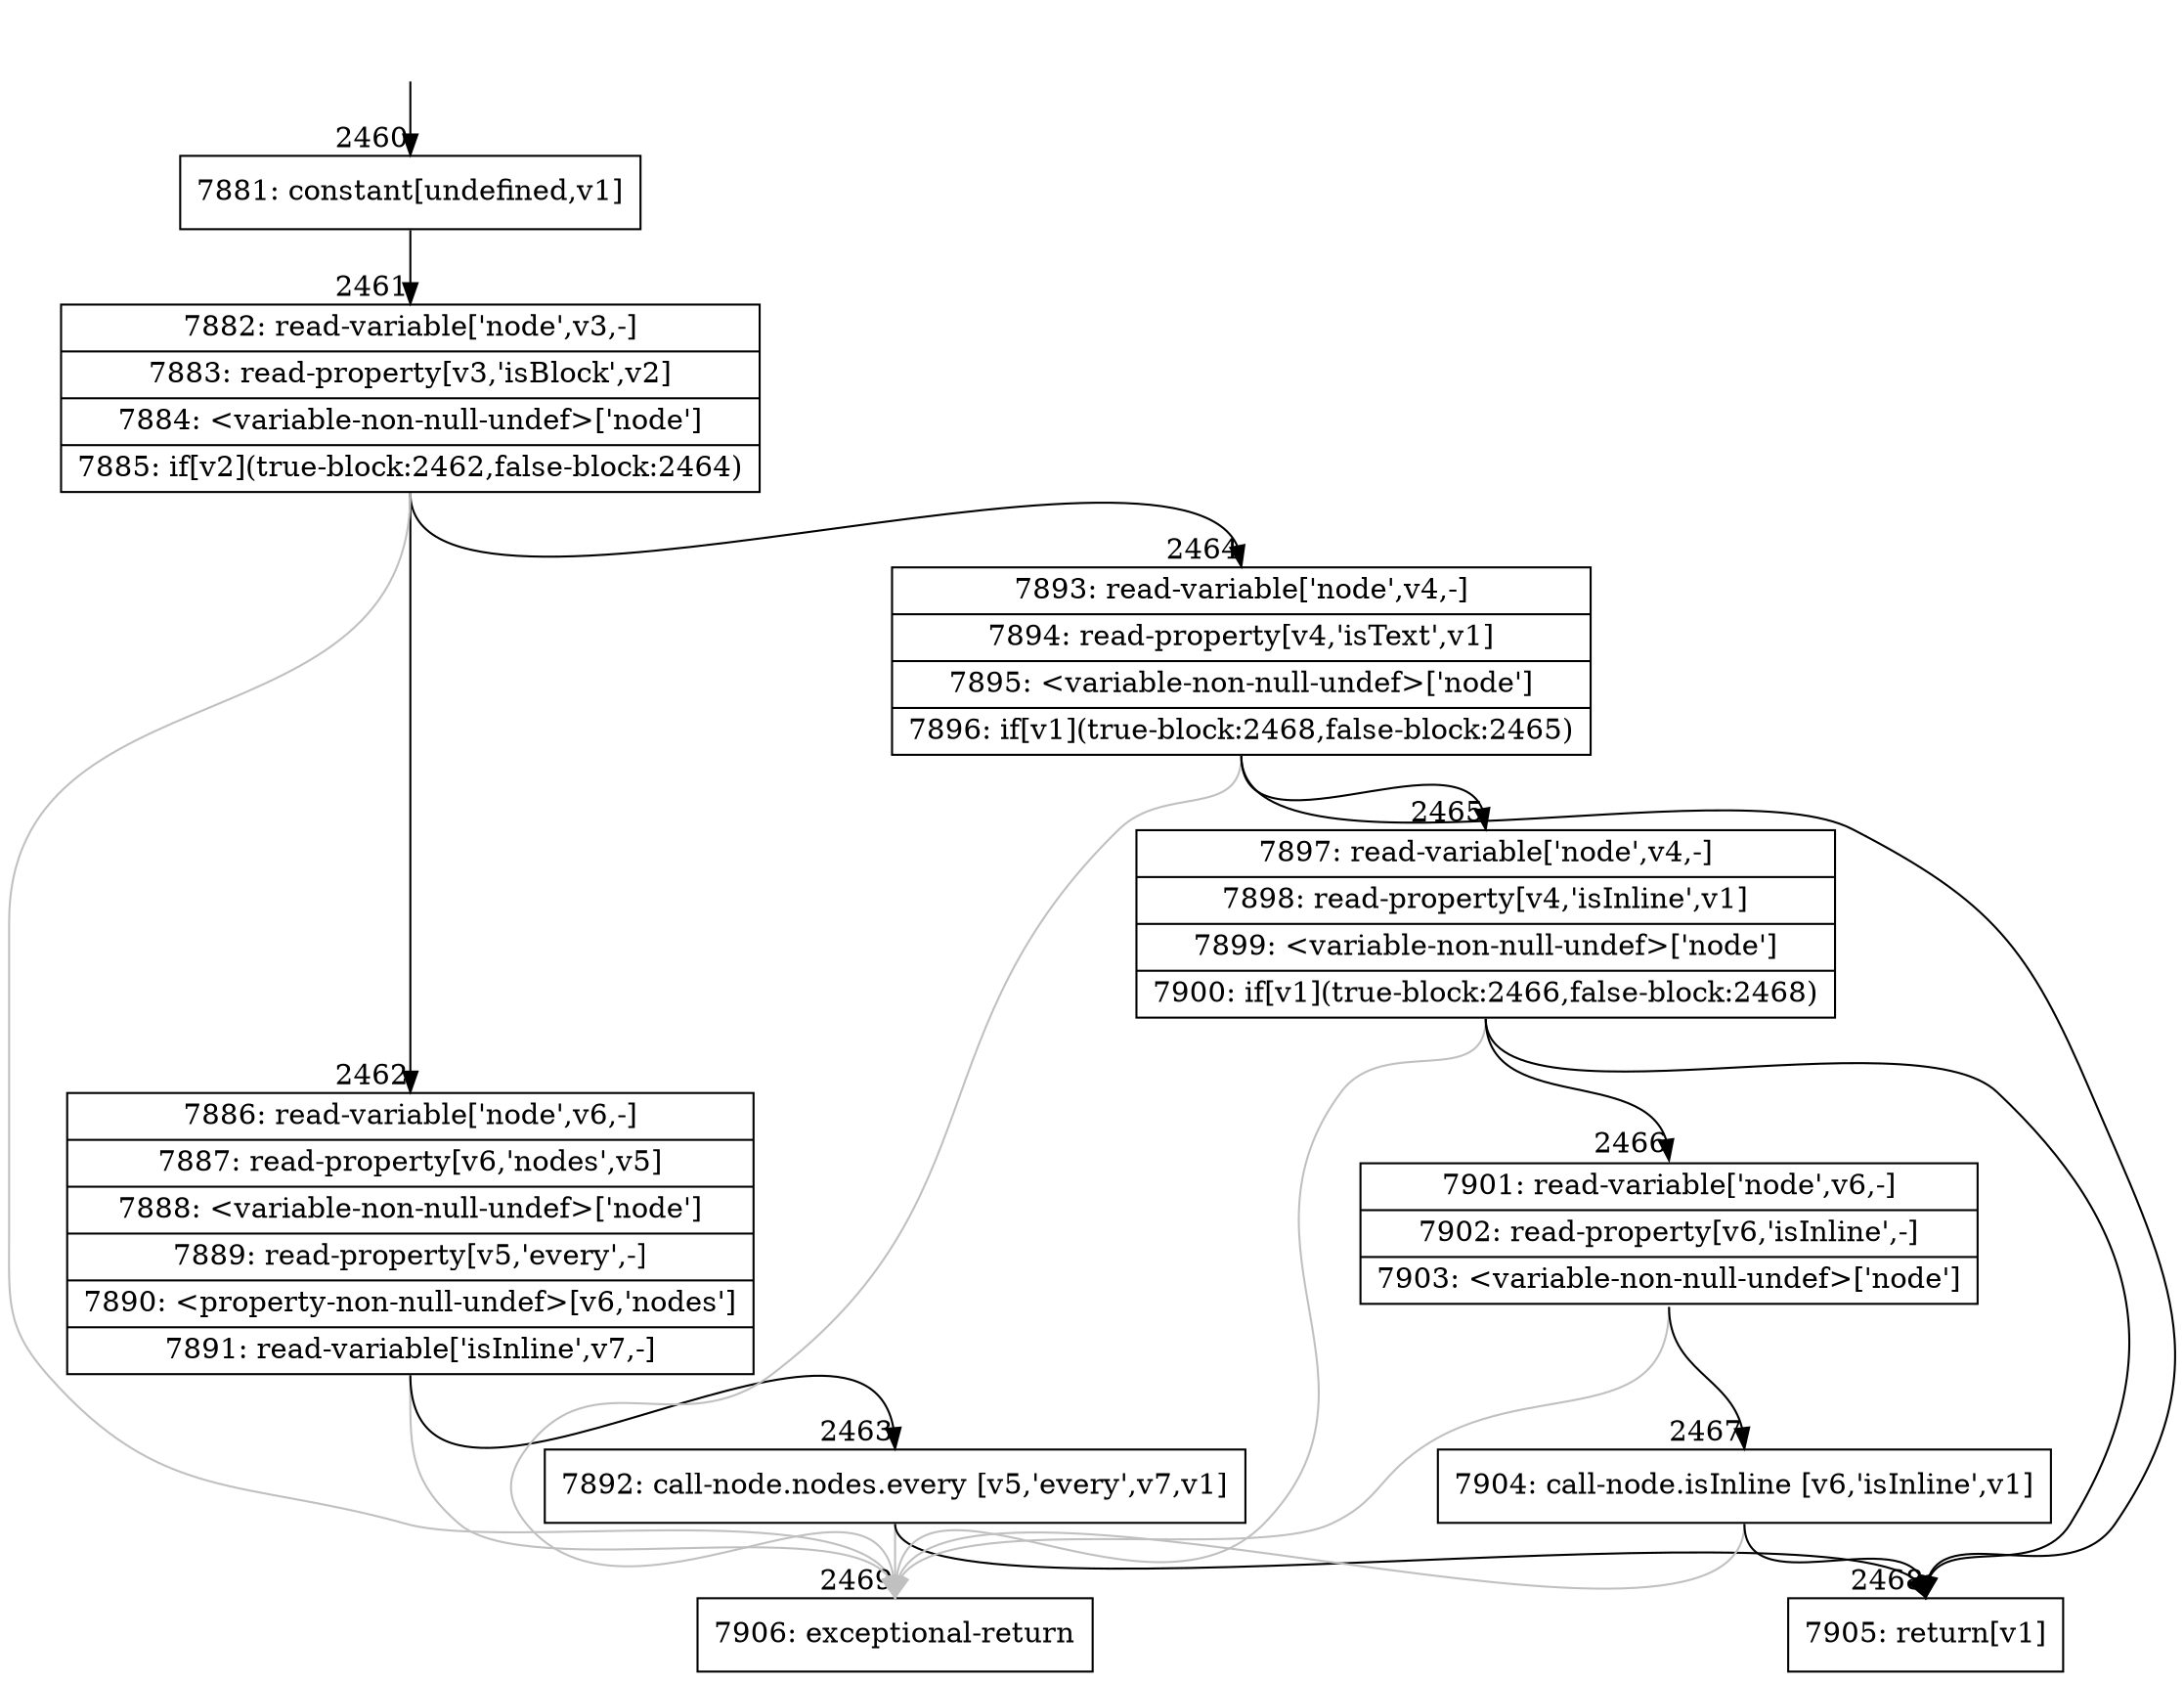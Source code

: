 digraph {
rankdir="TD"
BB_entry151[shape=none,label=""];
BB_entry151 -> BB2460 [tailport=s, headport=n, headlabel="    2460"]
BB2460 [shape=record label="{7881: constant[undefined,v1]}" ] 
BB2460 -> BB2461 [tailport=s, headport=n, headlabel="      2461"]
BB2461 [shape=record label="{7882: read-variable['node',v3,-]|7883: read-property[v3,'isBlock',v2]|7884: \<variable-non-null-undef\>['node']|7885: if[v2](true-block:2462,false-block:2464)}" ] 
BB2461 -> BB2462 [tailport=s, headport=n, headlabel="      2462"]
BB2461 -> BB2464 [tailport=s, headport=n, headlabel="      2464"]
BB2461 -> BB2469 [tailport=s, headport=n, color=gray, headlabel="      2469"]
BB2462 [shape=record label="{7886: read-variable['node',v6,-]|7887: read-property[v6,'nodes',v5]|7888: \<variable-non-null-undef\>['node']|7889: read-property[v5,'every',-]|7890: \<property-non-null-undef\>[v6,'nodes']|7891: read-variable['isInline',v7,-]}" ] 
BB2462 -> BB2463 [tailport=s, headport=n, headlabel="      2463"]
BB2462 -> BB2469 [tailport=s, headport=n, color=gray]
BB2463 [shape=record label="{7892: call-node.nodes.every [v5,'every',v7,v1]}" ] 
BB2463 -> BB2468 [tailport=s, headport=n, headlabel="      2468"]
BB2463 -> BB2469 [tailport=s, headport=n, color=gray]
BB2464 [shape=record label="{7893: read-variable['node',v4,-]|7894: read-property[v4,'isText',v1]|7895: \<variable-non-null-undef\>['node']|7896: if[v1](true-block:2468,false-block:2465)}" ] 
BB2464 -> BB2468 [tailport=s, headport=n]
BB2464 -> BB2465 [tailport=s, headport=n, headlabel="      2465"]
BB2464 -> BB2469 [tailport=s, headport=n, color=gray]
BB2465 [shape=record label="{7897: read-variable['node',v4,-]|7898: read-property[v4,'isInline',v1]|7899: \<variable-non-null-undef\>['node']|7900: if[v1](true-block:2466,false-block:2468)}" ] 
BB2465 -> BB2468 [tailport=s, headport=n]
BB2465 -> BB2466 [tailport=s, headport=n, headlabel="      2466"]
BB2465 -> BB2469 [tailport=s, headport=n, color=gray]
BB2466 [shape=record label="{7901: read-variable['node',v6,-]|7902: read-property[v6,'isInline',-]|7903: \<variable-non-null-undef\>['node']}" ] 
BB2466 -> BB2467 [tailport=s, headport=n, headlabel="      2467"]
BB2466 -> BB2469 [tailport=s, headport=n, color=gray]
BB2467 [shape=record label="{7904: call-node.isInline [v6,'isInline',v1]}" ] 
BB2467 -> BB2468 [tailport=s, headport=n]
BB2467 -> BB2469 [tailport=s, headport=n, color=gray]
BB2468 [shape=record label="{7905: return[v1]}" ] 
BB2469 [shape=record label="{7906: exceptional-return}" ] 
//#$~ 2693
}
